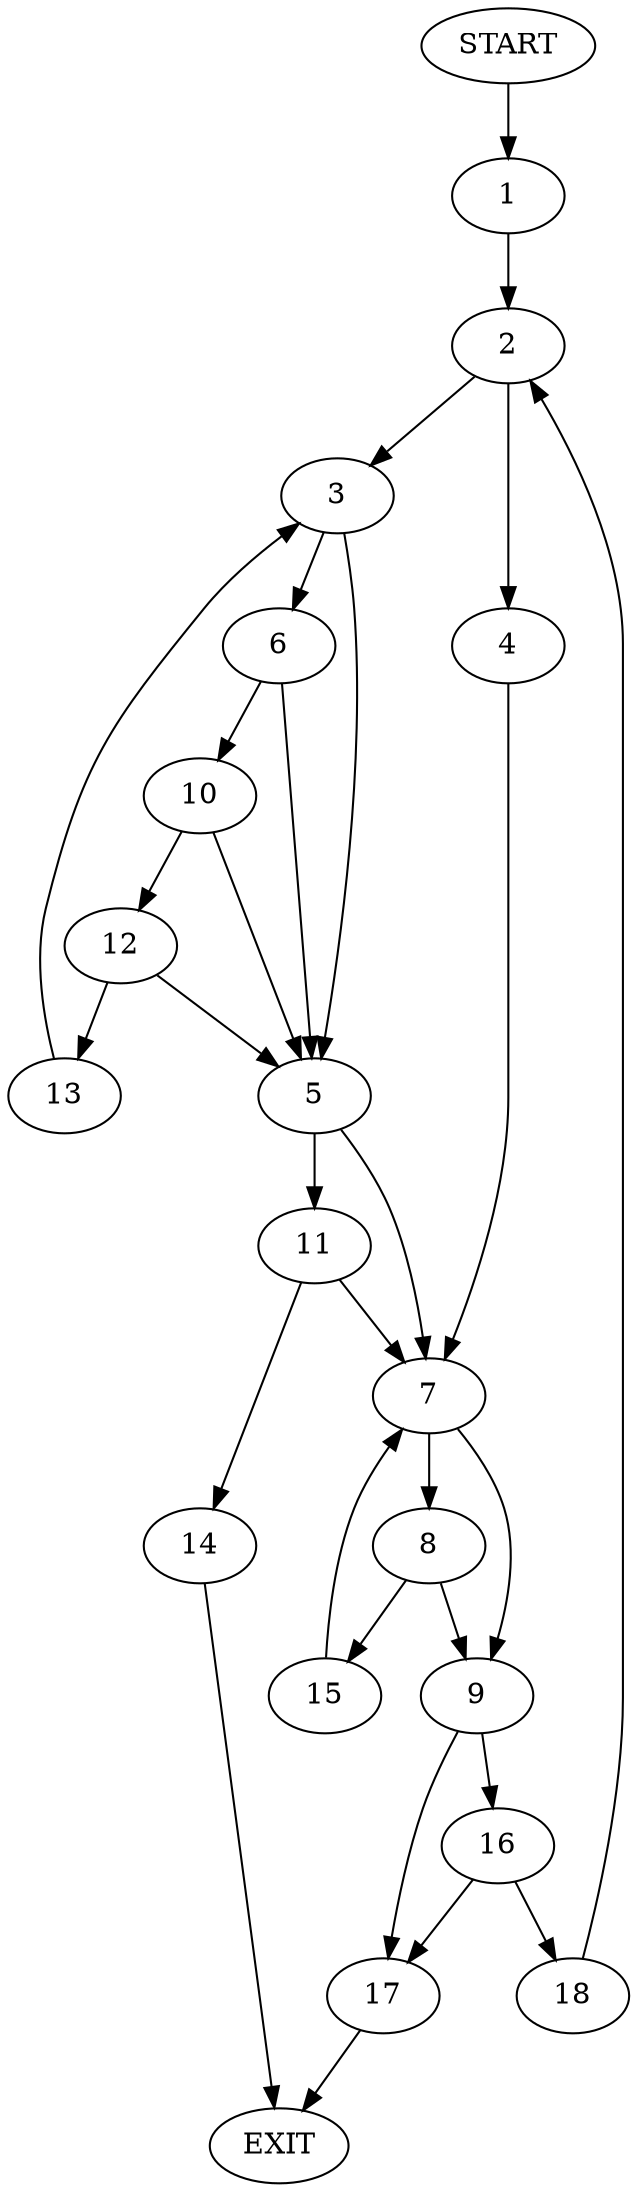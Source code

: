digraph {
0 [label="START"]
19 [label="EXIT"]
0 -> 1
1 -> 2
2 -> 3
2 -> 4
3 -> 5
3 -> 6
4 -> 7
7 -> 8
7 -> 9
6 -> 5
6 -> 10
5 -> 7
5 -> 11
10 -> 5
10 -> 12
12 -> 5
12 -> 13
13 -> 3
11 -> 7
11 -> 14
14 -> 19
8 -> 15
8 -> 9
9 -> 16
9 -> 17
15 -> 7
16 -> 18
16 -> 17
17 -> 19
18 -> 2
}
